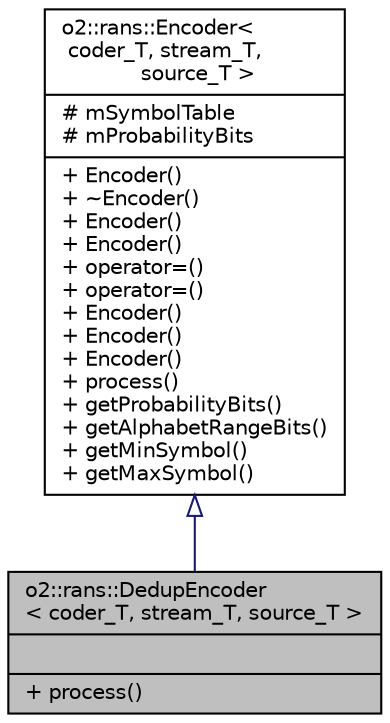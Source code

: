 digraph "o2::rans::DedupEncoder&lt; coder_T, stream_T, source_T &gt;"
{
 // INTERACTIVE_SVG=YES
  bgcolor="transparent";
  edge [fontname="Helvetica",fontsize="10",labelfontname="Helvetica",labelfontsize="10"];
  node [fontname="Helvetica",fontsize="10",shape=record];
  Node0 [label="{o2::rans::DedupEncoder\l\< coder_T, stream_T, source_T \>\n||+ process()\l}",height=0.2,width=0.4,color="black", fillcolor="grey75", style="filled", fontcolor="black"];
  Node1 -> Node0 [dir="back",color="midnightblue",fontsize="10",style="solid",arrowtail="onormal",fontname="Helvetica"];
  Node1 [label="{o2::rans::Encoder\<\l coder_T, stream_T,\l source_T \>\n|# mSymbolTable\l# mProbabilityBits\l|+ Encoder()\l+ ~Encoder()\l+ Encoder()\l+ Encoder()\l+ operator=()\l+ operator=()\l+ Encoder()\l+ Encoder()\l+ Encoder()\l+ process()\l+ getProbabilityBits()\l+ getAlphabetRangeBits()\l+ getMinSymbol()\l+ getMaxSymbol()\l}",height=0.2,width=0.4,color="black",URL="$dd/d50/classo2_1_1rans_1_1Encoder.html"];
}
